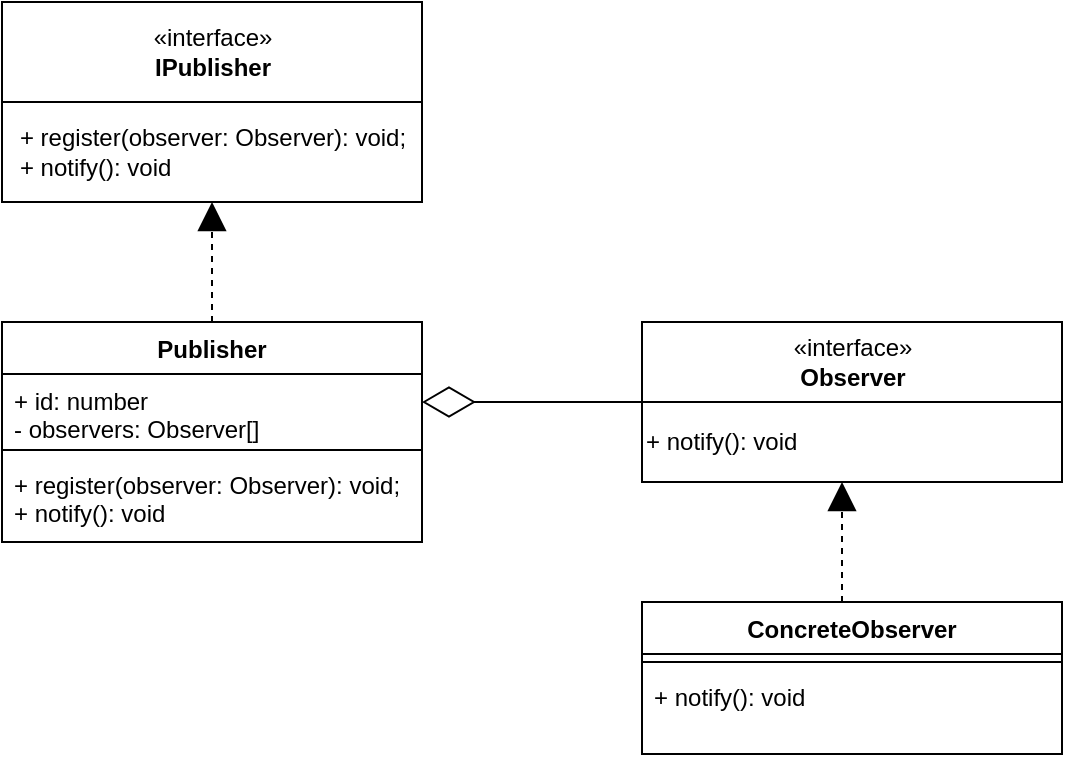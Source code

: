 <mxfile>
    <diagram id="jAIMLRnu1yoIRA_QYgT6" name="Страница 1">
        <mxGraphModel dx="791" dy="426" grid="1" gridSize="10" guides="1" tooltips="1" connect="1" arrows="1" fold="1" page="1" pageScale="1" pageWidth="827" pageHeight="1169" math="0" shadow="0">
            <root>
                <mxCell id="0"/>
                <mxCell id="1" parent="0"/>
                <mxCell id="4" value="" style="group" vertex="1" connectable="0" parent="1">
                    <mxGeometry x="70" y="10" width="210" height="100" as="geometry"/>
                </mxCell>
                <mxCell id="2" value="«interface»&lt;br&gt;&lt;b&gt;IPublisher&lt;/b&gt;" style="html=1;" vertex="1" parent="4">
                    <mxGeometry width="210" height="50" as="geometry"/>
                </mxCell>
                <mxCell id="3" value="+ register(observer: Observer): void;&lt;br&gt;&lt;div style=&quot;text-align: left&quot;&gt;&lt;span&gt;+ notify(): void&lt;/span&gt;&lt;/div&gt;" style="html=1;" vertex="1" parent="4">
                    <mxGeometry y="50" width="210" height="50" as="geometry"/>
                </mxCell>
                <mxCell id="5" value="Publisher" style="swimlane;fontStyle=1;align=center;verticalAlign=top;childLayout=stackLayout;horizontal=1;startSize=26;horizontalStack=0;resizeParent=1;resizeParentMax=0;resizeLast=0;collapsible=1;marginBottom=0;" vertex="1" parent="1">
                    <mxGeometry x="70" y="170" width="210" height="110" as="geometry"/>
                </mxCell>
                <mxCell id="6" value="+ id: number&#10;- observers: Observer[]" style="text;strokeColor=none;fillColor=none;align=left;verticalAlign=top;spacingLeft=4;spacingRight=4;overflow=hidden;rotatable=0;points=[[0,0.5],[1,0.5]];portConstraint=eastwest;" vertex="1" parent="5">
                    <mxGeometry y="26" width="210" height="34" as="geometry"/>
                </mxCell>
                <mxCell id="7" value="" style="line;strokeWidth=1;fillColor=none;align=left;verticalAlign=middle;spacingTop=-1;spacingLeft=3;spacingRight=3;rotatable=0;labelPosition=right;points=[];portConstraint=eastwest;" vertex="1" parent="5">
                    <mxGeometry y="60" width="210" height="8" as="geometry"/>
                </mxCell>
                <mxCell id="8" value="+ register(observer: Observer): void;&#10;+ notify(): void" style="text;strokeColor=none;fillColor=none;align=left;verticalAlign=top;spacingLeft=4;spacingRight=4;overflow=hidden;rotatable=0;points=[[0,0.5],[1,0.5]];portConstraint=eastwest;" vertex="1" parent="5">
                    <mxGeometry y="68" width="210" height="42" as="geometry"/>
                </mxCell>
                <mxCell id="9" value="" style="endArrow=block;dashed=1;endFill=1;endSize=12;html=1;entryX=0.5;entryY=1;entryDx=0;entryDy=0;exitX=0.5;exitY=0;exitDx=0;exitDy=0;" edge="1" parent="1" source="5" target="3">
                    <mxGeometry width="160" relative="1" as="geometry">
                        <mxPoint x="270" y="130" as="sourcePoint"/>
                        <mxPoint x="430" y="130" as="targetPoint"/>
                    </mxGeometry>
                </mxCell>
                <mxCell id="10" value="" style="group" vertex="1" connectable="0" parent="1">
                    <mxGeometry x="390" y="170" width="210" height="80" as="geometry"/>
                </mxCell>
                <mxCell id="11" value="«interface»&lt;br&gt;&lt;b&gt;Observer&lt;/b&gt;" style="html=1;" vertex="1" parent="10">
                    <mxGeometry width="210" height="40" as="geometry"/>
                </mxCell>
                <mxCell id="12" value="+ notify(): void" style="html=1;align=left;" vertex="1" parent="10">
                    <mxGeometry y="40" width="210" height="40" as="geometry"/>
                </mxCell>
                <mxCell id="13" value="ConcreteObserver" style="swimlane;fontStyle=1;align=center;verticalAlign=top;childLayout=stackLayout;horizontal=1;startSize=26;horizontalStack=0;resizeParent=1;resizeParentMax=0;resizeLast=0;collapsible=1;marginBottom=0;" vertex="1" parent="1">
                    <mxGeometry x="390" y="310" width="210" height="76" as="geometry"/>
                </mxCell>
                <mxCell id="15" value="" style="line;strokeWidth=1;fillColor=none;align=left;verticalAlign=middle;spacingTop=-1;spacingLeft=3;spacingRight=3;rotatable=0;labelPosition=right;points=[];portConstraint=eastwest;" vertex="1" parent="13">
                    <mxGeometry y="26" width="210" height="8" as="geometry"/>
                </mxCell>
                <mxCell id="16" value="+ notify(): void" style="text;strokeColor=none;fillColor=none;align=left;verticalAlign=top;spacingLeft=4;spacingRight=4;overflow=hidden;rotatable=0;points=[[0,0.5],[1,0.5]];portConstraint=eastwest;" vertex="1" parent="13">
                    <mxGeometry y="34" width="210" height="42" as="geometry"/>
                </mxCell>
                <mxCell id="17" value="" style="endArrow=block;dashed=1;endFill=1;endSize=12;html=1;entryX=0.5;entryY=1;entryDx=0;entryDy=0;exitX=0.5;exitY=0;exitDx=0;exitDy=0;" edge="1" parent="1">
                    <mxGeometry width="160" relative="1" as="geometry">
                        <mxPoint x="490" y="310" as="sourcePoint"/>
                        <mxPoint x="490" y="250" as="targetPoint"/>
                    </mxGeometry>
                </mxCell>
                <mxCell id="19" value="" style="endArrow=diamondThin;endFill=0;endSize=24;html=1;exitX=0;exitY=0;exitDx=0;exitDy=0;" edge="1" parent="1" source="12">
                    <mxGeometry width="160" relative="1" as="geometry">
                        <mxPoint x="330" y="220" as="sourcePoint"/>
                        <mxPoint x="280" y="210" as="targetPoint"/>
                    </mxGeometry>
                </mxCell>
            </root>
        </mxGraphModel>
    </diagram>
</mxfile>